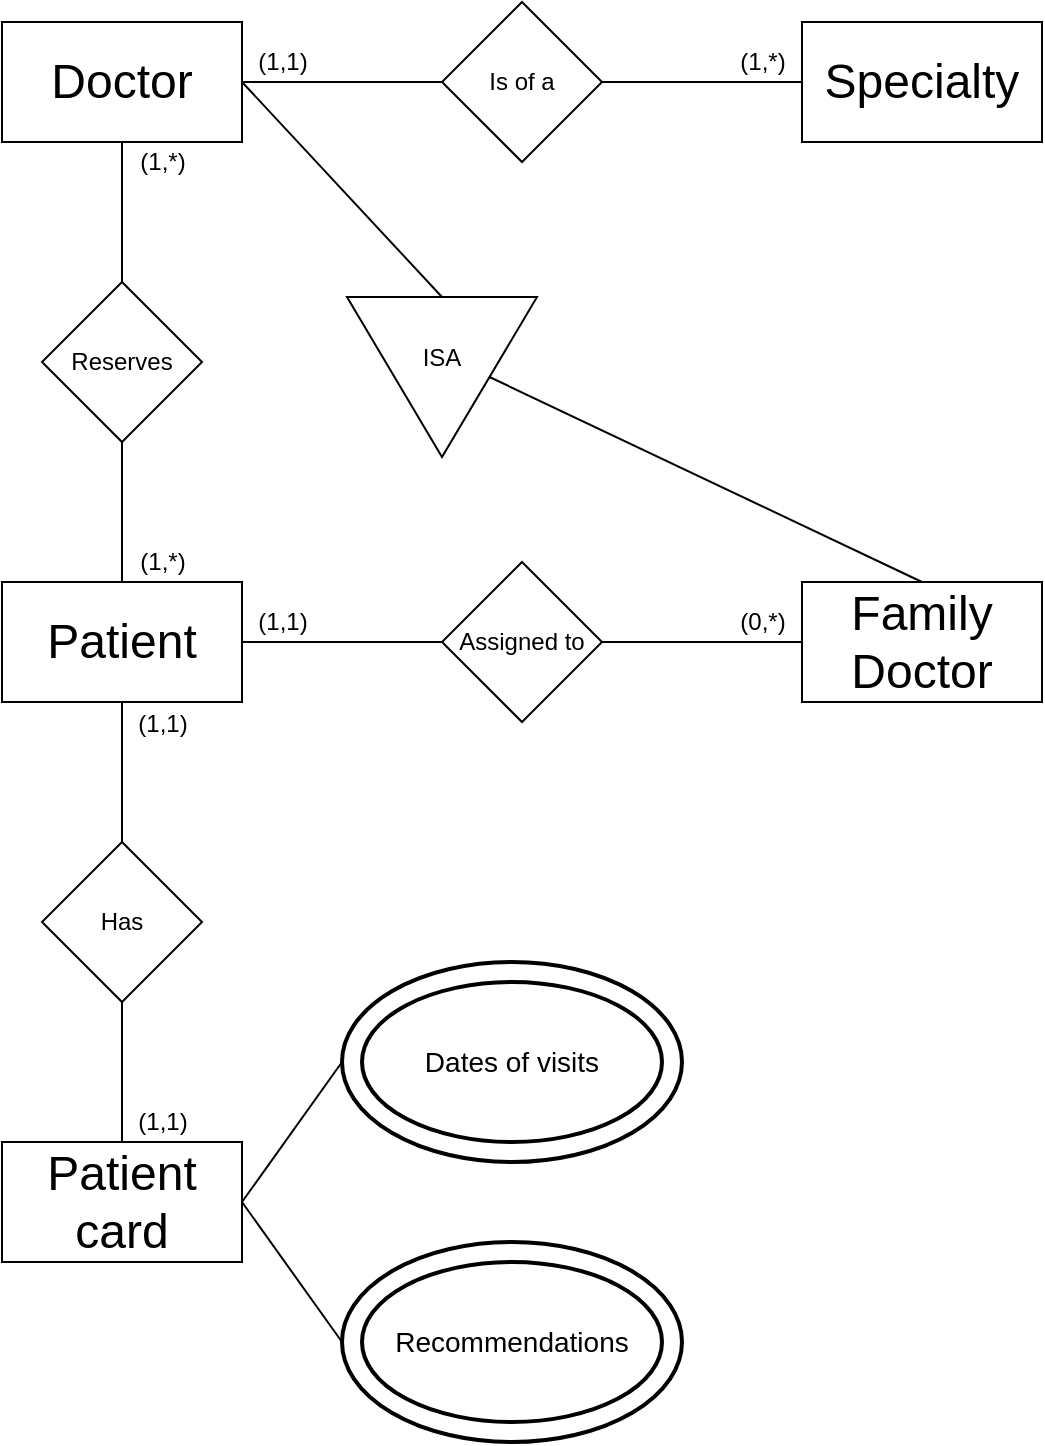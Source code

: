 <mxfile version="10.6.0" type="github"><diagram id="OUpuqoLhs29VUOj8Xq2y" name="Page-1"><mxGraphModel dx="840" dy="481" grid="1" gridSize="10" guides="1" tooltips="1" connect="1" arrows="1" fold="1" page="1" pageScale="1" pageWidth="600" pageHeight="700" math="0" shadow="0"><root><mxCell id="0"/><mxCell id="1" parent="0"/><mxCell id="L_2NYKyopBAyy4ykl0au-19" value="" style="edgeStyle=none;rounded=0;orthogonalLoop=1;jettySize=auto;html=1;endArrow=none;endFill=0;" parent="1" source="L_2NYKyopBAyy4ykl0au-1" target="L_2NYKyopBAyy4ykl0au-6" edge="1"><mxGeometry relative="1" as="geometry"/></mxCell><mxCell id="guMYE6tpa3_D9WzUrC7i-3" value="(1,*)" style="text;html=1;resizable=0;points=[];align=center;verticalAlign=middle;labelBackgroundColor=#ffffff;" parent="L_2NYKyopBAyy4ykl0au-19" vertex="1" connectable="0"><mxGeometry x="-0.694" y="1" relative="1" as="geometry"><mxPoint x="19" y="-1" as="offset"/></mxGeometry></mxCell><mxCell id="L_2NYKyopBAyy4ykl0au-24" style="edgeStyle=none;rounded=0;orthogonalLoop=1;jettySize=auto;html=1;exitX=1;exitY=0.5;exitDx=0;exitDy=0;entryX=0;entryY=0.5;entryDx=0;entryDy=0;endArrow=none;endFill=0;" parent="1" source="L_2NYKyopBAyy4ykl0au-1" target="L_2NYKyopBAyy4ykl0au-2" edge="1"><mxGeometry relative="1" as="geometry"/></mxCell><mxCell id="guMYE6tpa3_D9WzUrC7i-1" value="(1,1)" style="text;html=1;resizable=0;points=[];align=center;verticalAlign=middle;labelBackgroundColor=#ffffff;" parent="L_2NYKyopBAyy4ykl0au-24" vertex="1" connectable="0"><mxGeometry x="-0.703" y="1" relative="1" as="geometry"><mxPoint x="5" y="-9" as="offset"/></mxGeometry></mxCell><mxCell id="L_2NYKyopBAyy4ykl0au-1" value="&lt;font style=&quot;font-size: 24px&quot;&gt;Doctor&lt;/font&gt;" style="rounded=0;whiteSpace=wrap;html=1;" parent="1" vertex="1"><mxGeometry x="50" y="40" width="120" height="60" as="geometry"/></mxCell><mxCell id="L_2NYKyopBAyy4ykl0au-25" style="edgeStyle=none;rounded=0;orthogonalLoop=1;jettySize=auto;html=1;exitX=1;exitY=0.5;exitDx=0;exitDy=0;entryX=0;entryY=0.5;entryDx=0;entryDy=0;endArrow=none;endFill=0;" parent="1" source="L_2NYKyopBAyy4ykl0au-2" target="L_2NYKyopBAyy4ykl0au-3" edge="1"><mxGeometry relative="1" as="geometry"/></mxCell><mxCell id="guMYE6tpa3_D9WzUrC7i-2" value="(1,*)" style="text;html=1;resizable=0;points=[];align=center;verticalAlign=middle;labelBackgroundColor=#ffffff;" parent="L_2NYKyopBAyy4ykl0au-25" vertex="1" connectable="0"><mxGeometry x="0.749" y="1" relative="1" as="geometry"><mxPoint x="-7.5" y="-9" as="offset"/></mxGeometry></mxCell><mxCell id="L_2NYKyopBAyy4ykl0au-2" value="Is of a" style="rhombus;whiteSpace=wrap;html=1;" parent="1" vertex="1"><mxGeometry x="270" y="30" width="80" height="80" as="geometry"/></mxCell><mxCell id="L_2NYKyopBAyy4ykl0au-3" value="&lt;font style=&quot;font-size: 24px&quot;&gt;Specialty&lt;br&gt;&lt;/font&gt;" style="rounded=0;whiteSpace=wrap;html=1;" parent="1" vertex="1"><mxGeometry x="450" y="40" width="120" height="60" as="geometry"/></mxCell><mxCell id="L_2NYKyopBAyy4ykl0au-4" value="&lt;font style=&quot;font-size: 24px&quot;&gt;Family Doctor&lt;br&gt;&lt;/font&gt;" style="rounded=0;whiteSpace=wrap;html=1;" parent="1" vertex="1"><mxGeometry x="450" y="320" width="120" height="60" as="geometry"/></mxCell><mxCell id="L_2NYKyopBAyy4ykl0au-18" value="" style="edgeStyle=none;rounded=0;orthogonalLoop=1;jettySize=auto;html=1;endArrow=none;endFill=0;" parent="1" source="L_2NYKyopBAyy4ykl0au-5" target="L_2NYKyopBAyy4ykl0au-6" edge="1"><mxGeometry relative="1" as="geometry"/></mxCell><mxCell id="guMYE6tpa3_D9WzUrC7i-4" value="(1,*)" style="text;html=1;resizable=0;points=[];align=center;verticalAlign=middle;labelBackgroundColor=#ffffff;" parent="L_2NYKyopBAyy4ykl0au-18" vertex="1" connectable="0"><mxGeometry x="-0.62" relative="1" as="geometry"><mxPoint x="20" y="3" as="offset"/></mxGeometry></mxCell><mxCell id="L_2NYKyopBAyy4ykl0au-5" value="&lt;font style=&quot;font-size: 24px&quot;&gt;Patient&lt;/font&gt;" style="rounded=0;whiteSpace=wrap;html=1;" parent="1" vertex="1"><mxGeometry x="50" y="320" width="120" height="60" as="geometry"/></mxCell><mxCell id="L_2NYKyopBAyy4ykl0au-6" value="Reserves" style="rhombus;whiteSpace=wrap;html=1;" parent="1" vertex="1"><mxGeometry x="70" y="170" width="80" height="80" as="geometry"/></mxCell><mxCell id="L_2NYKyopBAyy4ykl0au-30" style="edgeStyle=none;rounded=0;orthogonalLoop=1;jettySize=auto;html=1;exitX=1;exitY=0.5;exitDx=0;exitDy=0;entryX=0;entryY=0.5;entryDx=0;entryDy=0;endArrow=none;endFill=0;" parent="1" source="L_2NYKyopBAyy4ykl0au-7" target="L_2NYKyopBAyy4ykl0au-4" edge="1"><mxGeometry relative="1" as="geometry"/></mxCell><mxCell id="guMYE6tpa3_D9WzUrC7i-7" value="(0,*)" style="text;html=1;resizable=0;points=[];align=center;verticalAlign=middle;labelBackgroundColor=#ffffff;" parent="L_2NYKyopBAyy4ykl0au-30" vertex="1" connectable="0"><mxGeometry x="0.749" y="1" relative="1" as="geometry"><mxPoint x="-7.5" y="-9" as="offset"/></mxGeometry></mxCell><mxCell id="L_2NYKyopBAyy4ykl0au-31" style="edgeStyle=none;rounded=0;orthogonalLoop=1;jettySize=auto;html=1;exitX=0;exitY=0.5;exitDx=0;exitDy=0;entryX=1;entryY=0.5;entryDx=0;entryDy=0;endArrow=none;endFill=0;" parent="1" source="L_2NYKyopBAyy4ykl0au-7" target="L_2NYKyopBAyy4ykl0au-5" edge="1"><mxGeometry relative="1" as="geometry"/></mxCell><mxCell id="guMYE6tpa3_D9WzUrC7i-5" value="(1,1)" style="text;html=1;resizable=0;points=[];align=center;verticalAlign=middle;labelBackgroundColor=#ffffff;" parent="L_2NYKyopBAyy4ykl0au-31" vertex="1" connectable="0"><mxGeometry x="0.733" y="2" relative="1" as="geometry"><mxPoint x="6.5" y="-12" as="offset"/></mxGeometry></mxCell><mxCell id="L_2NYKyopBAyy4ykl0au-7" value="Assigned to" style="rhombus;whiteSpace=wrap;html=1;" parent="1" vertex="1"><mxGeometry x="270" y="310" width="80" height="80" as="geometry"/></mxCell><mxCell id="L_2NYKyopBAyy4ykl0au-16" value="" style="edgeStyle=none;rounded=0;orthogonalLoop=1;jettySize=auto;html=1;endArrow=none;endFill=0;" parent="1" source="L_2NYKyopBAyy4ykl0au-8" target="L_2NYKyopBAyy4ykl0au-10" edge="1"><mxGeometry relative="1" as="geometry"/></mxCell><mxCell id="guMYE6tpa3_D9WzUrC7i-9" value="(1,1)" style="text;html=1;resizable=0;points=[];align=center;verticalAlign=middle;labelBackgroundColor=#ffffff;" parent="L_2NYKyopBAyy4ykl0au-16" vertex="1" connectable="0"><mxGeometry x="0.588" y="-1" relative="1" as="geometry"><mxPoint x="21" y="4.5" as="offset"/></mxGeometry></mxCell><mxCell id="L_2NYKyopBAyy4ykl0au-17" value="" style="edgeStyle=none;rounded=0;orthogonalLoop=1;jettySize=auto;html=1;endArrow=none;endFill=0;" parent="1" source="L_2NYKyopBAyy4ykl0au-8" target="L_2NYKyopBAyy4ykl0au-5" edge="1"><mxGeometry relative="1" as="geometry"/></mxCell><mxCell id="guMYE6tpa3_D9WzUrC7i-8" value="(1,1)" style="text;html=1;resizable=0;points=[];align=center;verticalAlign=middle;labelBackgroundColor=#ffffff;" parent="L_2NYKyopBAyy4ykl0au-17" vertex="1" connectable="0"><mxGeometry x="0.661" y="-1" relative="1" as="geometry"><mxPoint x="19" y="-1.5" as="offset"/></mxGeometry></mxCell><mxCell id="L_2NYKyopBAyy4ykl0au-8" value="Has" style="rhombus;whiteSpace=wrap;html=1;" parent="1" vertex="1"><mxGeometry x="70" y="450" width="80" height="80" as="geometry"/></mxCell><mxCell id="L_2NYKyopBAyy4ykl0au-10" value="&lt;font style=&quot;font-size: 24px&quot;&gt;Patient card&lt;/font&gt;" style="rounded=0;whiteSpace=wrap;html=1;" parent="1" vertex="1"><mxGeometry x="50" y="600" width="120" height="60" as="geometry"/></mxCell><mxCell id="L_2NYKyopBAyy4ykl0au-15" style="edgeStyle=none;rounded=0;orthogonalLoop=1;jettySize=auto;html=1;exitX=0;exitY=0.5;exitDx=0;exitDy=0;entryX=1;entryY=0.5;entryDx=0;entryDy=0;endArrow=none;endFill=0;" parent="1" source="L_2NYKyopBAyy4ykl0au-11" target="L_2NYKyopBAyy4ykl0au-10" edge="1"><mxGeometry relative="1" as="geometry"/></mxCell><mxCell id="L_2NYKyopBAyy4ykl0au-11" value="Recommendations" style="ellipse;shape=doubleEllipse;margin=10;strokeWidth=2;fontSize=14;whiteSpace=wrap;html=1;align=center;" parent="1" vertex="1"><mxGeometry x="220" y="650" width="170" height="100" as="geometry"/></mxCell><mxCell id="L_2NYKyopBAyy4ykl0au-14" style="rounded=0;orthogonalLoop=1;jettySize=auto;html=1;exitX=0;exitY=0.5;exitDx=0;exitDy=0;entryX=1;entryY=0.5;entryDx=0;entryDy=0;endArrow=none;endFill=0;" parent="1" source="L_2NYKyopBAyy4ykl0au-12" target="L_2NYKyopBAyy4ykl0au-10" edge="1"><mxGeometry relative="1" as="geometry"/></mxCell><mxCell id="L_2NYKyopBAyy4ykl0au-12" value="Dates of visits" style="ellipse;shape=doubleEllipse;margin=10;strokeWidth=2;fontSize=14;whiteSpace=wrap;html=1;align=center;" parent="1" vertex="1"><mxGeometry x="220" y="510" width="170" height="100" as="geometry"/></mxCell><mxCell id="L_2NYKyopBAyy4ykl0au-27" value="" style="edgeStyle=none;rounded=0;orthogonalLoop=1;jettySize=auto;html=1;endArrow=none;endFill=0;exitX=0.5;exitY=0;exitDx=0;exitDy=0;entryX=0.5;entryY=0;entryDx=0;entryDy=0;" parent="1" source="L_2NYKyopBAyy4ykl0au-13" target="L_2NYKyopBAyy4ykl0au-4" edge="1"><mxGeometry relative="1" as="geometry"/></mxCell><mxCell id="L_2NYKyopBAyy4ykl0au-33" value="" style="group" parent="1" vertex="1" connectable="0"><mxGeometry x="230" y="170" width="80" height="95" as="geometry"/></mxCell><mxCell id="L_2NYKyopBAyy4ykl0au-34" value="" style="group" parent="L_2NYKyopBAyy4ykl0au-33" vertex="1" connectable="0"><mxGeometry width="80" height="95" as="geometry"/></mxCell><mxCell id="L_2NYKyopBAyy4ykl0au-13" value="" style="triangle;whiteSpace=wrap;html=1;rotation=90;" parent="L_2NYKyopBAyy4ykl0au-34" vertex="1"><mxGeometry width="80" height="95" as="geometry"/></mxCell><mxCell id="L_2NYKyopBAyy4ykl0au-32" value="ISA" style="text;html=1;strokeColor=none;fillColor=none;align=center;verticalAlign=middle;whiteSpace=wrap;rounded=0;" parent="L_2NYKyopBAyy4ykl0au-34" vertex="1"><mxGeometry x="20" y="27.5" width="40" height="20" as="geometry"/></mxCell><mxCell id="-J2ekf9RYsDz7X5GVsbQ-1" value="" style="endArrow=none;html=1;entryX=1;entryY=0.5;entryDx=0;entryDy=0;exitX=0;exitY=0.5;exitDx=0;exitDy=0;" parent="1" source="L_2NYKyopBAyy4ykl0au-13" target="L_2NYKyopBAyy4ykl0au-1" edge="1"><mxGeometry width="50" height="50" relative="1" as="geometry"><mxPoint x="200" y="170" as="sourcePoint"/><mxPoint x="250" y="120" as="targetPoint"/></mxGeometry></mxCell></root></mxGraphModel></diagram></mxfile>
